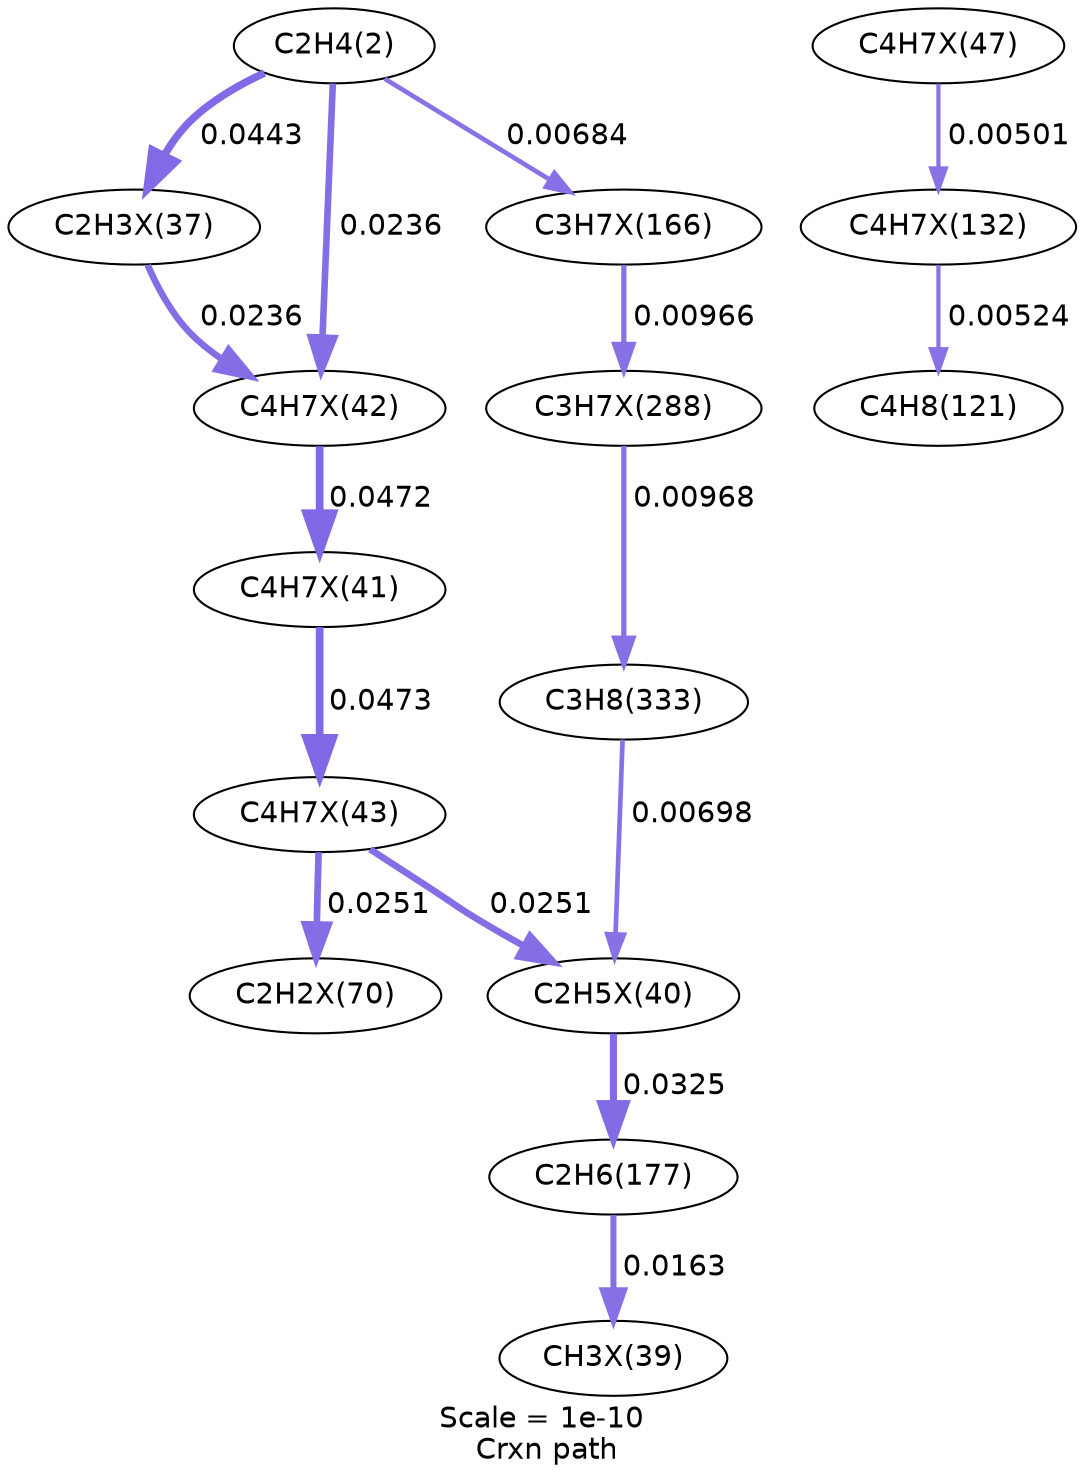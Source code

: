 digraph reaction_paths {
center=1;
s5 -> s33[fontname="Helvetica", style="setlinewidth(3.65)", arrowsize=1.82, color="0.7, 0.544, 0.9"
, label=" 0.0443"];
s5 -> s38[fontname="Helvetica", style="setlinewidth(3.17)", arrowsize=1.59, color="0.7, 0.524, 0.9"
, label=" 0.0236"];
s5 -> s66[fontname="Helvetica", style="setlinewidth(2.24)", arrowsize=1.12, color="0.7, 0.507, 0.9"
, label=" 0.00684"];
s33 -> s38[fontname="Helvetica", style="setlinewidth(3.17)", arrowsize=1.59, color="0.7, 0.524, 0.9"
, label=" 0.0236"];
s38 -> s37[fontname="Helvetica", style="setlinewidth(3.7)", arrowsize=1.85, color="0.7, 0.547, 0.9"
, label=" 0.0472"];
s37 -> s39[fontname="Helvetica", style="setlinewidth(3.7)", arrowsize=1.85, color="0.7, 0.547, 0.9"
, label=" 0.0473"];
s39 -> s36[fontname="Helvetica", style="setlinewidth(3.22)", arrowsize=1.61, color="0.7, 0.525, 0.9"
, label=" 0.0251"];
s39 -> s44[fontname="Helvetica", style="setlinewidth(3.22)", arrowsize=1.61, color="0.7, 0.525, 0.9"
, label=" 0.0251"];
s61 -> s10[fontname="Helvetica", style="setlinewidth(2.04)", arrowsize=1.02, color="0.7, 0.505, 0.9"
, label=" 0.00524"];
s43 -> s61[fontname="Helvetica", style="setlinewidth(2)", arrowsize=1, color="0.7, 0.505, 0.9"
, label=" 0.00501"];
s15 -> s35[fontname="Helvetica", style="setlinewidth(2.89)", arrowsize=1.45, color="0.7, 0.516, 0.9"
, label=" 0.0163"];
s36 -> s15[fontname="Helvetica", style="setlinewidth(3.41)", arrowsize=1.71, color="0.7, 0.533, 0.9"
, label=" 0.0325"];
s20 -> s36[fontname="Helvetica", style="setlinewidth(2.25)", arrowsize=1.13, color="0.7, 0.507, 0.9"
, label=" 0.00698"];
s66 -> s81[fontname="Helvetica", style="setlinewidth(2.5)", arrowsize=1.25, color="0.7, 0.51, 0.9"
, label=" 0.00966"];
s81 -> s20[fontname="Helvetica", style="setlinewidth(2.5)", arrowsize=1.25, color="0.7, 0.51, 0.9"
, label=" 0.00968"];
s5 [ fontname="Helvetica", label="C2H4(2)"];
s10 [ fontname="Helvetica", label="C4H8(121)"];
s15 [ fontname="Helvetica", label="C2H6(177)"];
s20 [ fontname="Helvetica", label="C3H8(333)"];
s33 [ fontname="Helvetica", label="C2H3X(37)"];
s35 [ fontname="Helvetica", label="CH3X(39)"];
s36 [ fontname="Helvetica", label="C2H5X(40)"];
s37 [ fontname="Helvetica", label="C4H7X(41)"];
s38 [ fontname="Helvetica", label="C4H7X(42)"];
s39 [ fontname="Helvetica", label="C4H7X(43)"];
s43 [ fontname="Helvetica", label="C4H7X(47)"];
s44 [ fontname="Helvetica", label="C2H2X(70)"];
s61 [ fontname="Helvetica", label="C4H7X(132)"];
s66 [ fontname="Helvetica", label="C3H7X(166)"];
s81 [ fontname="Helvetica", label="C3H7X(288)"];
 label = "Scale = 1e-10\l Crxn path";
 fontname = "Helvetica";
}
